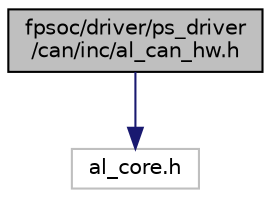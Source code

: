 digraph "fpsoc/driver/ps_driver/can/inc/al_can_hw.h"
{
  edge [fontname="Helvetica",fontsize="10",labelfontname="Helvetica",labelfontsize="10"];
  node [fontname="Helvetica",fontsize="10",shape=record];
  Node0 [label="fpsoc/driver/ps_driver\l/can/inc/al_can_hw.h",height=0.2,width=0.4,color="black", fillcolor="grey75", style="filled", fontcolor="black"];
  Node0 -> Node1 [color="midnightblue",fontsize="10",style="solid",fontname="Helvetica"];
  Node1 [label="al_core.h",height=0.2,width=0.4,color="grey75", fillcolor="white", style="filled"];
}
